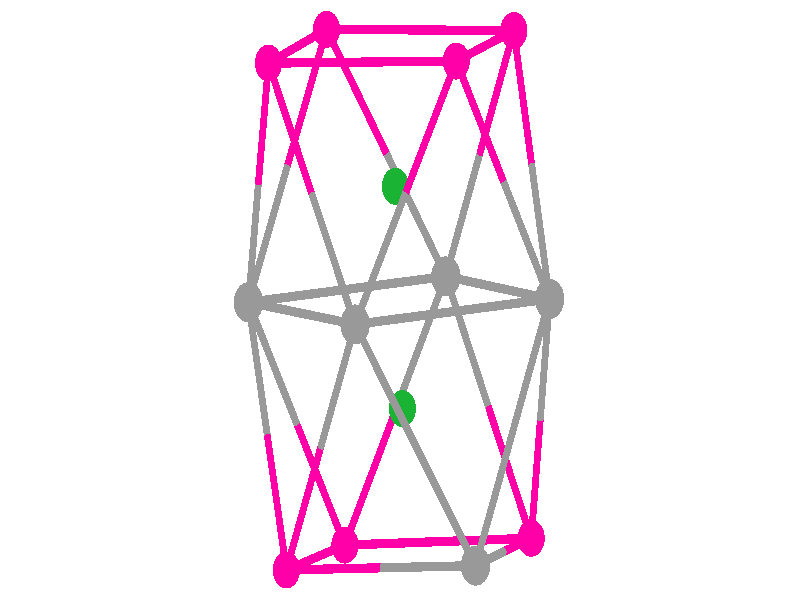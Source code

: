 // 
// Molecular graphics export from VMD 1.9.1
// http://www.ks.uiuc.edu/Research/vmd/
// Requires POV-Ray 3.5 or later
// 
// POV 3.x input script : E:/Users/Kevin Reiter/Documents/GitHub/promotion/daten/copaper/co2sn5sb7.pov 
// try povray +W1920 +H1057 -IE:/Users/Kevin Reiter/Documents/GitHub/promotion/daten/copaper/co2sn5sb7.pov -OE:/Users/Kevin Reiter/Documents/GitHub/promotion/daten/copaper/co2sn5sb7.pov.tga +P +X +A +FT +C
#if (version < 3.5) 
#error "VMD POV3DisplayDevice has been compiled for POV-Ray 3.5 or above.\nPlease upgrade POV-Ray or recompile VMD."
#end 
#declare VMD_clip_on=array[3] {0, 0, 0};
#declare VMD_clip=array[3];
#declare VMD_scaledclip=array[3];
#declare VMD_line_width=0.0020;
#macro VMDC ( C1 )
  texture { pigment { rgbt C1 }}
#end
#macro VMD_point (P1, R1, C1)
  #local T = texture { finish { ambient 1.0 diffuse 0.0 phong 0.0 specular 0.0 } pigment { C1 } }
  #if(VMD_clip_on[2])
  intersection {
    sphere {P1, R1 texture {T} #if(VMD_clip_on[1]) clipped_by {VMD_clip[1]} #end no_shadow}
    VMD_clip[2]
  }
  #else
  sphere {P1, R1 texture {T} #if(VMD_clip_on[1]) clipped_by {VMD_clip[1]} #end no_shadow}
  #end
#end
#macro VMD_line (P1, P2, C1)
  #local T = texture { finish { ambient 1.0 diffuse 0.0 phong 0.0 specular 0.0 } pigment { C1 } }
  #if(VMD_clip_on[2])
  intersection {
    cylinder {P1, P2, VMD_line_width texture {T} #if(VMD_clip_on[1]) clipped_by {VMD_clip[1]} #end no_shadow}
    VMD_clip[2]
  }
  #else
  cylinder {P1, P2, VMD_line_width texture {T} #if(VMD_clip_on[1]) clipped_by {VMD_clip[1]} #end no_shadow}
  #end
#end
#macro VMD_sphere (P1, R1, C1)
  #local T = texture { pigment { C1 } }
  #if(VMD_clip_on[2])
  intersection {
    sphere {P1, R1 texture {T} #if(VMD_clip_on[1]) clipped_by {VMD_clip[1]} #end no_shadow}
    VMD_clip[2]
  }
  #else
  sphere {P1, R1 texture {T} #if(VMD_clip_on[1]) clipped_by {VMD_clip[1]} #end no_shadow}
  #end
#end
#macro VMD_cylinder (P1, P2, R1, C1, O1)
  #local T = texture { pigment { C1 } }
  #if(VMD_clip_on[2])
  intersection {
    cylinder {P1, P2, R1 #if(O1) open #end texture {T} #if(VMD_clip_on[1]) clipped_by {VMD_clip[1]} #end no_shadow}
    VMD_clip[2]
  }
  #else
  cylinder {P1, P2, R1 #if(O1) open #end texture {T} #if(VMD_clip_on[1]) clipped_by {VMD_clip[1]} #end no_shadow}
  #end
#end
#macro VMD_cone (P1, P2, R1, C1)
  #local T = texture { pigment { C1 } }
  #if(VMD_clip_on[2])
  intersection {
    cone {P1, R1, P2, VMD_line_width texture {T} #if(VMD_clip_on[1]) clipped_by {VMD_clip[1]} #end no_shadow}
    VMD_clip[2]
  }
  #else
  cone {P1, R1, P2, VMD_line_width texture {T} #if(VMD_clip_on[1]) clipped_by {VMD_clip[1]} #end no_shadow}
  #end
#end
#macro VMD_triangle (P1, P2, P3, N1, N2, N3, C1)
  #local T = texture { pigment { C1 } }
  smooth_triangle {P1, N1, P2, N2, P3, N3 texture {T} #if(VMD_clip_on[1]) clipped_by {VMD_clip[1]} #end no_shadow}
#end
#macro VMD_tricolor (P1, P2, P3, N1, N2, N3, C1, C2, C3)
  #local NX = P2-P1;
  #local NY = P3-P1;
  #local NZ = vcross(NX, NY);
  #local T = texture { pigment {
    average pigment_map {
      [1 gradient x color_map {[0 rgb 0] [1 C2*3]}]
      [1 gradient y color_map {[0 rgb 0] [1 C3*3]}]
      [1 gradient z color_map {[0 rgb 0] [1 C1*3]}]
    }
    matrix <1.01,0,1,0,1.01,1,0,0,1,-.002,-.002,-1>
    matrix <NX.x,NX.y,NX.z,NY.x,NY.y,NY.z,NZ.x,NZ.y,NZ.z,P1.x,P1.y,P1.z>
  } }
  smooth_triangle {P1, N1, P2, N2, P3, N3 texture {T} #if(VMD_clip_on[1]) clipped_by {VMD_clip[1]} #end no_shadow}
#end
camera {
  orthographic
  location <0.0000, 0.0000, -2.0000>
  look_at <0.0000, 0.0000, 2.0000>
  up <0.0000, 3.0000, 0.0000>
  right <5.4494, 0.0000, 0.0000>
}
light_source { 
  <-0.1000, 0.1000, -1.0000> 
  color rgb<1.000, 1.000, 1.000> 
  parallel 
  point_at <0.0, 0.0, 0.0> 
}
light_source { 
  <1.0000, 2.0000, -0.5000> 
  color rgb<1.000, 1.000, 1.000> 
  parallel 
  point_at <0.0, 0.0, 0.0> 
}
background {
  color rgb<1.000, 1.000, 1.000>
}
#default { texture {
 finish { ambient 0.000 diffuse 0.650 phong 0.1 phong_size 40.000 specular 0.500 }
} }
#declare VMD_line_width=0.0020;
// MoleculeID: 0 ReprID: 0 Beginning CPK
// MoleculeID: 0 ReprID: 0 Beginning VDW
VMD_sphere(<0.3125,0.1180,1.0314>,0.1001,rgbt<0.600,0.600,0.600,0.000>)
VMD_sphere(<-0.3058,-0.1222,-1.0168>,0.1001,rgbt<0.600,0.600,0.600,0.000>)
VMD_sphere(<1.0186,0.0054,-0.3248>,0.1001,rgbt<0.600,0.600,0.600,0.000>)
VMD_sphere(<-1.0323,-0.0113,0.3301>,0.1001,rgbt<0.600,0.600,0.600,0.000>)
VMD_sphere(<0.5145,-1.3283,-0.7415>,0.1001,rgbt<0.600,0.600,0.600,0.000>)
VMD_sphere(<-0.7739,-1.3497,-0.3169>,0.0923,rgbt<1.000,0.000,0.660,0.000>)
VMD_sphere(<0.3836,1.1946,-0.9552>,0.0923,rgbt<1.000,0.000,0.660,0.000>)
VMD_sphere(<0.7755,1.3473,0.3174>,0.0923,rgbt<1.000,0.000,0.660,0.000>)
VMD_sphere(<-0.5007,1.3532,0.7088>,0.0923,rgbt<1.000,0.000,0.660,0.000>)
VMD_sphere(<-0.8959,1.1844,-0.5552>,0.0923,rgbt<1.000,0.000,0.660,0.000>)
VMD_sphere(<-0.3752,-1.2253,0.9441>,0.0923,rgbt<1.000,0.000,0.660,0.000>)
VMD_sphere(<0.8937,-1.1912,0.5536>,0.0923,rgbt<1.000,0.000,0.660,0.000>)
VMD_sphere(<0.0165,-0.5431,0.0692>,0.0923,rgbt<0.100,0.700,0.200,0.000>)
VMD_sphere(<-0.0311,0.5683,-0.0444>,0.0923,rgbt<0.100,0.700,0.200,0.000>)
VMD_cylinder(<0.312473,0.118031,1.03144>,<0.603111,-0.536591,0.792539>0.0231,rgbt<0.600,0.600,0.600,0.000>,1)
VMD_cylinder(<0.312473,0.118031,1.03144>,<-0.0313509,-0.553647,0.987783>0.0231,rgbt<0.600,0.600,0.600,0.000>,1)
VMD_cylinder(<0.312473,0.118031,1.03144>,<0.665546,0.0616936,0.353322>0.0231,rgbt<0.600,0.600,0.600,0.000>,1)
VMD_cylinder(<0.312473,0.118031,1.03144>,<-0.359908,0.0533688,0.680793>0.0231,rgbt<0.600,0.600,0.600,0.000>,1)
VMD_cylinder(<0.312473,0.118031,1.03144>,<0.543969,0.732644,0.674423>0.0231,rgbt<0.600,0.600,0.600,0.000>,1)
VMD_cylinder(<0.312473,0.118031,1.03144>,<-0.0941145,0.735617,0.870131>0.0231,rgbt<0.600,0.600,0.600,0.000>,1)
VMD_cylinder(<-0.30581,-0.122182,-1.01684>,<-0.539845,-0.735953,-0.666891>0.0231,rgbt<0.600,0.600,0.600,0.000>,1)
VMD_cylinder(<-0.30581,-0.122182,-1.01684>,<0.104327,-0.725258,-0.879174>0.0231,rgbt<0.600,0.600,0.600,0.000>,1)
VMD_cylinder(<-0.30581,-0.122182,-1.01684>,<0.356404,-0.0584129,-0.670817>0.0231,rgbt<0.600,0.600,0.600,0.000>,1)
VMD_cylinder(<-0.30581,-0.122182,-1.01684>,<-0.66905,-0.0667377,-0.343346>0.0231,rgbt<0.600,0.600,0.600,0.000>,1)
VMD_cylinder(<-0.30581,-0.122182,-1.01684>,<0.0388873,0.536225,-0.985997>0.0231,rgbt<0.600,0.600,0.600,0.000>,1)
VMD_cylinder(<-0.30581,-0.122182,-1.01684>,<-0.600841,0.531087,-0.786>0.0231,rgbt<0.600,0.600,0.600,0.000>,1)
VMD_cylinder(<1.01862,0.0053557,-0.324793>,<0.766542,-0.661489,-0.53315>0.0231,rgbt<0.600,0.600,0.600,0.000>,1)
VMD_cylinder(<1.01862,0.0053557,-0.324793>,<0.956183,-0.592929,0.114423>0.0231,rgbt<0.600,0.600,0.600,0.000>,1)
VMD_cylinder(<1.01862,0.0053557,-0.324793>,<0.356404,-0.0584129,-0.670817>0.0231,rgbt<0.600,0.600,0.600,0.000>,1)
VMD_cylinder(<1.01862,0.0053557,-0.324793>,<0.665546,0.0616936,0.353322>0.0231,rgbt<0.600,0.600,0.600,0.000>,1)
VMD_cylinder(<1.01862,0.0053557,-0.324793>,<0.701101,0.599993,-0.639973>0.0231,rgbt<0.600,0.600,0.600,0.000>,1)
VMD_cylinder(<1.01862,0.0053557,-0.324793>,<0.897042,0.676306,-0.00369221>0.0231,rgbt<0.600,0.600,0.600,0.000>,1)
VMD_cylinder(<-1.03229,-0.0112939,0.330149>,<-0.703732,-0.61831,0.637139>0.0231,rgbt<0.600,0.600,0.600,0.000>,1)
VMD_cylinder(<-1.03229,-0.0112939,0.330149>,<-0.903085,-0.680509,0.00660423>0.0231,rgbt<0.600,0.600,0.600,0.000>,1)
VMD_cylinder(<-1.03229,-0.0112939,0.330149>,<-0.359908,0.0533688,0.680793>0.0231,rgbt<0.600,0.600,0.600,0.000>,1)
VMD_cylinder(<-1.03229,-0.0112939,0.330149>,<-0.66905,-0.0667377,-0.343346>0.0231,rgbt<0.600,0.600,0.600,0.000>,1)
VMD_cylinder(<-1.03229,-0.0112939,0.330149>,<-0.766496,0.670954,0.519487>0.0231,rgbt<0.600,0.600,0.600,0.000>,1)
VMD_cylinder(<-1.03229,-0.0112939,0.330149>,<-0.964081,0.586531,-0.112504>0.0231,rgbt<0.600,0.600,0.600,0.000>,1)
VMD_cylinder(<0.514465,-1.32833,-0.741507>,<0.704107,-1.25977,-0.0939337>0.0231,rgbt<0.600,0.600,0.600,0.000>,1)
VMD_cylinder(<0.514465,-1.32833,-0.741507>,<-0.129708,-1.33903,-0.529224>0.0231,rgbt<0.600,0.600,0.600,0.000>,1)
VMD_cylinder(<0.514465,-1.32833,-0.741507>,<0.104327,-0.725258,-0.879174>0.0231,rgbt<0.600,0.600,0.600,0.000>,1)
VMD_cylinder(<0.514465,-1.32833,-0.741507>,<0.766542,-0.661489,-0.53315>0.0231,rgbt<0.600,0.600,0.600,0.000>,1)
VMD_cylinder(<-0.773881,-1.34972,-0.316941>,<-0.574528,-1.28752,0.313594>0.0231,rgbt<1.000,0.000,0.660,0.000>,1)
VMD_cylinder(<-0.773881,-1.34972,-0.316941>,<-0.129708,-1.33903,-0.529224>0.0231,rgbt<1.000,0.000,0.660,0.000>,1)
VMD_cylinder(<-0.773881,-1.34972,-0.316941>,<-0.539845,-0.735953,-0.666891>0.0231,rgbt<1.000,0.000,0.660,0.000>,1)
VMD_cylinder(<-0.773881,-1.34972,-0.316941>,<-0.903085,-0.680509,0.00660423>0.0231,rgbt<1.000,0.000,0.660,0.000>,1)
VMD_cylinder(<0.383585,1.19463,-0.955154>,<0.0388873,0.536225,-0.985997>0.0231,rgbt<1.000,0.000,0.660,0.000>,1)
VMD_cylinder(<0.383585,1.19463,-0.955154>,<0.701101,0.599993,-0.639973>0.0231,rgbt<1.000,0.000,0.660,0.000>,1)
VMD_cylinder(<0.383585,1.19463,-0.955154>,<-0.256144,1.18949,-0.755156>0.0231,rgbt<1.000,0.000,0.660,0.000>,1)
VMD_cylinder(<0.383585,1.19463,-0.955154>,<0.579525,1.27094,-0.318873>0.0231,rgbt<1.000,0.000,0.660,0.000>,1)
VMD_cylinder(<0.775465,1.34726,0.317408>,<0.897042,0.676306,-0.00369221>0.0231,rgbt<1.000,0.000,0.660,0.000>,1)
VMD_cylinder(<0.775465,1.34726,0.317408>,<0.543969,0.732644,0.674423>0.0231,rgbt<1.000,0.000,0.660,0.000>,1)
VMD_cylinder(<0.775465,1.34726,0.317408>,<0.579525,1.27094,-0.318873>0.0231,rgbt<1.000,0.000,0.660,0.000>,1)
VMD_cylinder(<0.775465,1.34726,0.317408>,<0.137381,1.35023,0.513117>0.0231,rgbt<1.000,0.000,0.660,0.000>,1)
VMD_cylinder(<-0.500702,1.3532,0.708825>,<-0.0941145,0.735617,0.870131>0.0231,rgbt<1.000,0.000,0.660,0.000>,1)
VMD_cylinder(<-0.500702,1.3532,0.708825>,<-0.766496,0.670954,0.519487>0.0231,rgbt<1.000,0.000,0.660,0.000>,1)
VMD_cylinder(<-0.500702,1.3532,0.708825>,<0.137381,1.35023,0.513117>0.0231,rgbt<1.000,0.000,0.660,0.000>,1)
VMD_cylinder(<-0.500702,1.3532,0.708825>,<-0.698287,1.26878,0.0768334>0.0231,rgbt<1.000,0.000,0.660,0.000>,1)
VMD_cylinder(<-0.895872,1.18436,-0.555158>,<-0.964081,0.586531,-0.112504>0.0231,rgbt<1.000,0.000,0.660,0.000>,1)
VMD_cylinder(<-0.895872,1.18436,-0.555158>,<-0.600841,0.531087,-0.786>0.0231,rgbt<1.000,0.000,0.660,0.000>,1)
VMD_cylinder(<-0.895872,1.18436,-0.555158>,<-0.256144,1.18949,-0.755156>0.0231,rgbt<1.000,0.000,0.660,0.000>,1)
VMD_cylinder(<-0.895872,1.18436,-0.555158>,<-0.698287,1.26878,0.0768334>0.0231,rgbt<1.000,0.000,0.660,0.000>,1)
VMD_cylinder(<-0.375175,-1.22533,0.944129>,<-0.574528,-1.28752,0.313594>0.0231,rgbt<1.000,0.000,0.660,0.000>,1)
VMD_cylinder(<-0.375175,-1.22533,0.944129>,<0.259287,-1.20827,0.748884>0.0231,rgbt<1.000,0.000,0.660,0.000>,1)
VMD_cylinder(<-0.375175,-1.22533,0.944129>,<-0.0313509,-0.553647,0.987783>0.0231,rgbt<1.000,0.000,0.660,0.000>,1)
VMD_cylinder(<-0.375175,-1.22533,0.944129>,<-0.703732,-0.61831,0.637139>0.0231,rgbt<1.000,0.000,0.660,0.000>,1)
VMD_cylinder(<0.893749,-1.19121,0.55364>,<0.259287,-1.20827,0.748884>0.0231,rgbt<1.000,0.000,0.660,0.000>,1)
VMD_cylinder(<0.893749,-1.19121,0.55364>,<0.704107,-1.25977,-0.0939337>0.0231,rgbt<1.000,0.000,0.660,0.000>,1)
VMD_cylinder(<0.893749,-1.19121,0.55364>,<0.956183,-0.592929,0.114423>0.0231,rgbt<1.000,0.000,0.660,0.000>,1)
VMD_cylinder(<0.893749,-1.19121,0.55364>,<0.603111,-0.536591,0.792539>0.0231,rgbt<1.000,0.000,0.660,0.000>,1)
// End of POV-Ray 3.x generation 
